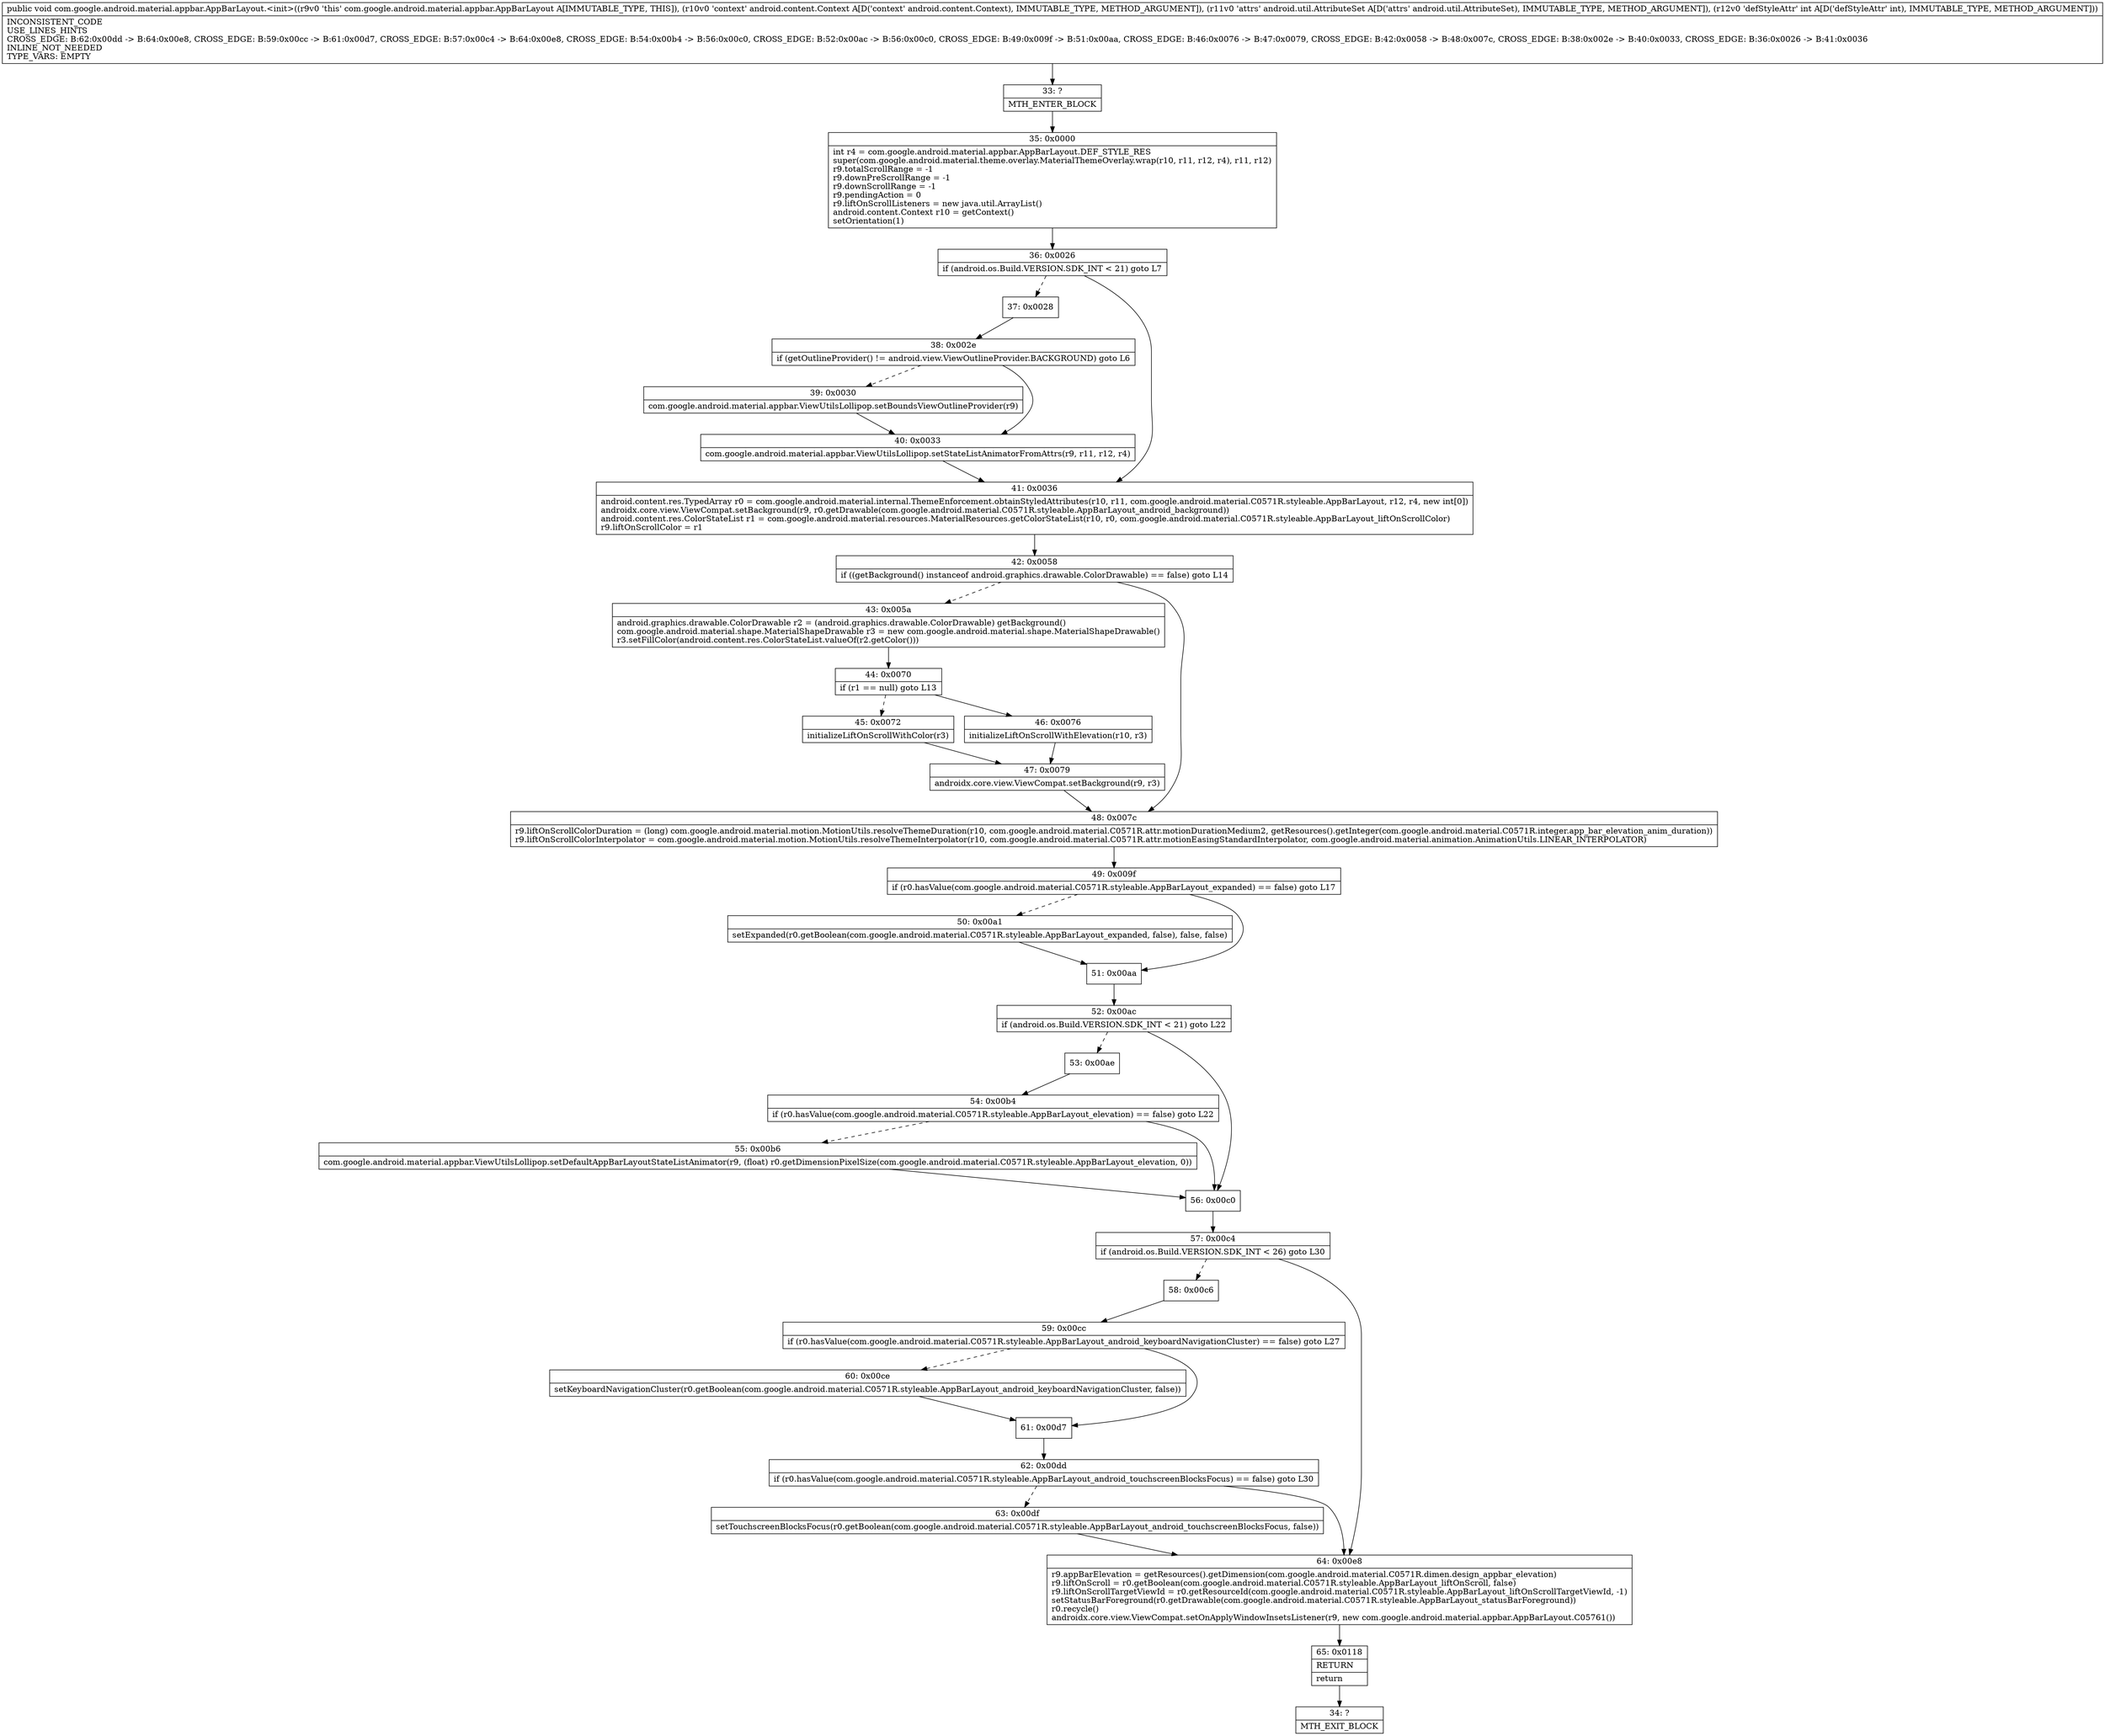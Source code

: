 digraph "CFG forcom.google.android.material.appbar.AppBarLayout.\<init\>(Landroid\/content\/Context;Landroid\/util\/AttributeSet;I)V" {
Node_33 [shape=record,label="{33\:\ ?|MTH_ENTER_BLOCK\l}"];
Node_35 [shape=record,label="{35\:\ 0x0000|int r4 = com.google.android.material.appbar.AppBarLayout.DEF_STYLE_RES\lsuper(com.google.android.material.theme.overlay.MaterialThemeOverlay.wrap(r10, r11, r12, r4), r11, r12)\lr9.totalScrollRange = \-1\lr9.downPreScrollRange = \-1\lr9.downScrollRange = \-1\lr9.pendingAction = 0\lr9.liftOnScrollListeners = new java.util.ArrayList()\landroid.content.Context r10 = getContext()\lsetOrientation(1)\l}"];
Node_36 [shape=record,label="{36\:\ 0x0026|if (android.os.Build.VERSION.SDK_INT \< 21) goto L7\l}"];
Node_37 [shape=record,label="{37\:\ 0x0028}"];
Node_38 [shape=record,label="{38\:\ 0x002e|if (getOutlineProvider() != android.view.ViewOutlineProvider.BACKGROUND) goto L6\l}"];
Node_39 [shape=record,label="{39\:\ 0x0030|com.google.android.material.appbar.ViewUtilsLollipop.setBoundsViewOutlineProvider(r9)\l}"];
Node_40 [shape=record,label="{40\:\ 0x0033|com.google.android.material.appbar.ViewUtilsLollipop.setStateListAnimatorFromAttrs(r9, r11, r12, r4)\l}"];
Node_41 [shape=record,label="{41\:\ 0x0036|android.content.res.TypedArray r0 = com.google.android.material.internal.ThemeEnforcement.obtainStyledAttributes(r10, r11, com.google.android.material.C0571R.styleable.AppBarLayout, r12, r4, new int[0])\landroidx.core.view.ViewCompat.setBackground(r9, r0.getDrawable(com.google.android.material.C0571R.styleable.AppBarLayout_android_background))\landroid.content.res.ColorStateList r1 = com.google.android.material.resources.MaterialResources.getColorStateList(r10, r0, com.google.android.material.C0571R.styleable.AppBarLayout_liftOnScrollColor)\lr9.liftOnScrollColor = r1\l}"];
Node_42 [shape=record,label="{42\:\ 0x0058|if ((getBackground() instanceof android.graphics.drawable.ColorDrawable) == false) goto L14\l}"];
Node_43 [shape=record,label="{43\:\ 0x005a|android.graphics.drawable.ColorDrawable r2 = (android.graphics.drawable.ColorDrawable) getBackground()\lcom.google.android.material.shape.MaterialShapeDrawable r3 = new com.google.android.material.shape.MaterialShapeDrawable()\lr3.setFillColor(android.content.res.ColorStateList.valueOf(r2.getColor()))\l}"];
Node_44 [shape=record,label="{44\:\ 0x0070|if (r1 == null) goto L13\l}"];
Node_45 [shape=record,label="{45\:\ 0x0072|initializeLiftOnScrollWithColor(r3)\l}"];
Node_47 [shape=record,label="{47\:\ 0x0079|androidx.core.view.ViewCompat.setBackground(r9, r3)\l}"];
Node_46 [shape=record,label="{46\:\ 0x0076|initializeLiftOnScrollWithElevation(r10, r3)\l}"];
Node_48 [shape=record,label="{48\:\ 0x007c|r9.liftOnScrollColorDuration = (long) com.google.android.material.motion.MotionUtils.resolveThemeDuration(r10, com.google.android.material.C0571R.attr.motionDurationMedium2, getResources().getInteger(com.google.android.material.C0571R.integer.app_bar_elevation_anim_duration))\lr9.liftOnScrollColorInterpolator = com.google.android.material.motion.MotionUtils.resolveThemeInterpolator(r10, com.google.android.material.C0571R.attr.motionEasingStandardInterpolator, com.google.android.material.animation.AnimationUtils.LINEAR_INTERPOLATOR)\l}"];
Node_49 [shape=record,label="{49\:\ 0x009f|if (r0.hasValue(com.google.android.material.C0571R.styleable.AppBarLayout_expanded) == false) goto L17\l}"];
Node_50 [shape=record,label="{50\:\ 0x00a1|setExpanded(r0.getBoolean(com.google.android.material.C0571R.styleable.AppBarLayout_expanded, false), false, false)\l}"];
Node_51 [shape=record,label="{51\:\ 0x00aa}"];
Node_52 [shape=record,label="{52\:\ 0x00ac|if (android.os.Build.VERSION.SDK_INT \< 21) goto L22\l}"];
Node_53 [shape=record,label="{53\:\ 0x00ae}"];
Node_54 [shape=record,label="{54\:\ 0x00b4|if (r0.hasValue(com.google.android.material.C0571R.styleable.AppBarLayout_elevation) == false) goto L22\l}"];
Node_55 [shape=record,label="{55\:\ 0x00b6|com.google.android.material.appbar.ViewUtilsLollipop.setDefaultAppBarLayoutStateListAnimator(r9, (float) r0.getDimensionPixelSize(com.google.android.material.C0571R.styleable.AppBarLayout_elevation, 0))\l}"];
Node_56 [shape=record,label="{56\:\ 0x00c0}"];
Node_57 [shape=record,label="{57\:\ 0x00c4|if (android.os.Build.VERSION.SDK_INT \< 26) goto L30\l}"];
Node_58 [shape=record,label="{58\:\ 0x00c6}"];
Node_59 [shape=record,label="{59\:\ 0x00cc|if (r0.hasValue(com.google.android.material.C0571R.styleable.AppBarLayout_android_keyboardNavigationCluster) == false) goto L27\l}"];
Node_60 [shape=record,label="{60\:\ 0x00ce|setKeyboardNavigationCluster(r0.getBoolean(com.google.android.material.C0571R.styleable.AppBarLayout_android_keyboardNavigationCluster, false))\l}"];
Node_61 [shape=record,label="{61\:\ 0x00d7}"];
Node_62 [shape=record,label="{62\:\ 0x00dd|if (r0.hasValue(com.google.android.material.C0571R.styleable.AppBarLayout_android_touchscreenBlocksFocus) == false) goto L30\l}"];
Node_63 [shape=record,label="{63\:\ 0x00df|setTouchscreenBlocksFocus(r0.getBoolean(com.google.android.material.C0571R.styleable.AppBarLayout_android_touchscreenBlocksFocus, false))\l}"];
Node_64 [shape=record,label="{64\:\ 0x00e8|r9.appBarElevation = getResources().getDimension(com.google.android.material.C0571R.dimen.design_appbar_elevation)\lr9.liftOnScroll = r0.getBoolean(com.google.android.material.C0571R.styleable.AppBarLayout_liftOnScroll, false)\lr9.liftOnScrollTargetViewId = r0.getResourceId(com.google.android.material.C0571R.styleable.AppBarLayout_liftOnScrollTargetViewId, \-1)\lsetStatusBarForeground(r0.getDrawable(com.google.android.material.C0571R.styleable.AppBarLayout_statusBarForeground))\lr0.recycle()\landroidx.core.view.ViewCompat.setOnApplyWindowInsetsListener(r9, new com.google.android.material.appbar.AppBarLayout.C05761())\l}"];
Node_65 [shape=record,label="{65\:\ 0x0118|RETURN\l|return\l}"];
Node_34 [shape=record,label="{34\:\ ?|MTH_EXIT_BLOCK\l}"];
MethodNode[shape=record,label="{public void com.google.android.material.appbar.AppBarLayout.\<init\>((r9v0 'this' com.google.android.material.appbar.AppBarLayout A[IMMUTABLE_TYPE, THIS]), (r10v0 'context' android.content.Context A[D('context' android.content.Context), IMMUTABLE_TYPE, METHOD_ARGUMENT]), (r11v0 'attrs' android.util.AttributeSet A[D('attrs' android.util.AttributeSet), IMMUTABLE_TYPE, METHOD_ARGUMENT]), (r12v0 'defStyleAttr' int A[D('defStyleAttr' int), IMMUTABLE_TYPE, METHOD_ARGUMENT]))  | INCONSISTENT_CODE\lUSE_LINES_HINTS\lCROSS_EDGE: B:62:0x00dd \-\> B:64:0x00e8, CROSS_EDGE: B:59:0x00cc \-\> B:61:0x00d7, CROSS_EDGE: B:57:0x00c4 \-\> B:64:0x00e8, CROSS_EDGE: B:54:0x00b4 \-\> B:56:0x00c0, CROSS_EDGE: B:52:0x00ac \-\> B:56:0x00c0, CROSS_EDGE: B:49:0x009f \-\> B:51:0x00aa, CROSS_EDGE: B:46:0x0076 \-\> B:47:0x0079, CROSS_EDGE: B:42:0x0058 \-\> B:48:0x007c, CROSS_EDGE: B:38:0x002e \-\> B:40:0x0033, CROSS_EDGE: B:36:0x0026 \-\> B:41:0x0036\lINLINE_NOT_NEEDED\lTYPE_VARS: EMPTY\l}"];
MethodNode -> Node_33;Node_33 -> Node_35;
Node_35 -> Node_36;
Node_36 -> Node_37[style=dashed];
Node_36 -> Node_41;
Node_37 -> Node_38;
Node_38 -> Node_39[style=dashed];
Node_38 -> Node_40;
Node_39 -> Node_40;
Node_40 -> Node_41;
Node_41 -> Node_42;
Node_42 -> Node_43[style=dashed];
Node_42 -> Node_48;
Node_43 -> Node_44;
Node_44 -> Node_45[style=dashed];
Node_44 -> Node_46;
Node_45 -> Node_47;
Node_47 -> Node_48;
Node_46 -> Node_47;
Node_48 -> Node_49;
Node_49 -> Node_50[style=dashed];
Node_49 -> Node_51;
Node_50 -> Node_51;
Node_51 -> Node_52;
Node_52 -> Node_53[style=dashed];
Node_52 -> Node_56;
Node_53 -> Node_54;
Node_54 -> Node_55[style=dashed];
Node_54 -> Node_56;
Node_55 -> Node_56;
Node_56 -> Node_57;
Node_57 -> Node_58[style=dashed];
Node_57 -> Node_64;
Node_58 -> Node_59;
Node_59 -> Node_60[style=dashed];
Node_59 -> Node_61;
Node_60 -> Node_61;
Node_61 -> Node_62;
Node_62 -> Node_63[style=dashed];
Node_62 -> Node_64;
Node_63 -> Node_64;
Node_64 -> Node_65;
Node_65 -> Node_34;
}

